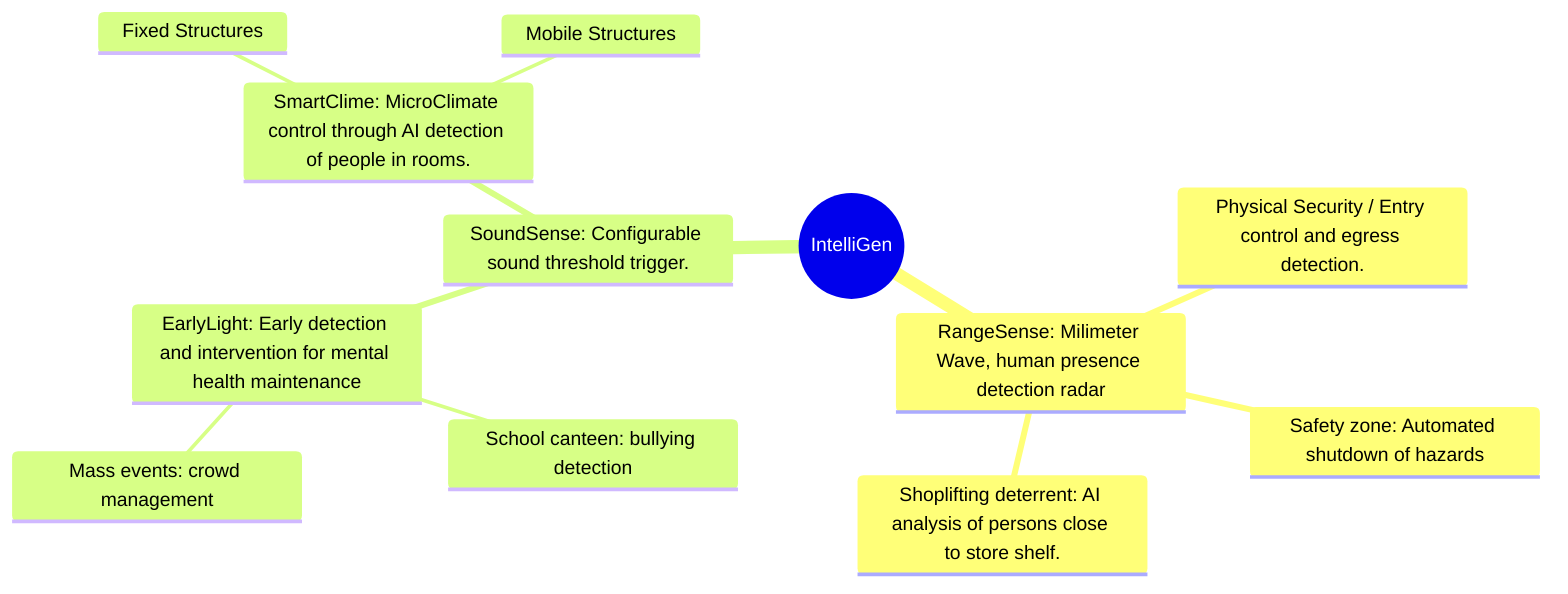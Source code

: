 mindmap
  ((IntelliGen))
    RangeSense: Milimeter Wave, human presence detection radar
    ::icon(fa fa-broadcast-tower)
        Physical Security / Entry control and egress detection.
        ::icon(fa fa-door-closed)
        Safety zone: Automated shutdown of hazards
        ::icon(fa fa-hard-hat)
        Shoplifting deterrent: AI analysis of persons close to store shelf.
        ::icon(fa fa-shopping-cart)
    SoundSense: Configurable sound threshold trigger.
    ::icon(fa fa-microphone)
        EarlyLight: Early detection and intervention for mental health maintenance
        ::icon(fa fa-person)
            School canteen: bullying detection
            Mass events: crowd management

        SmartClime: MicroClimate control through AI detection of people in rooms.
        ::icon(fa fa-building)
            Fixed Structures
            Mobile Structures